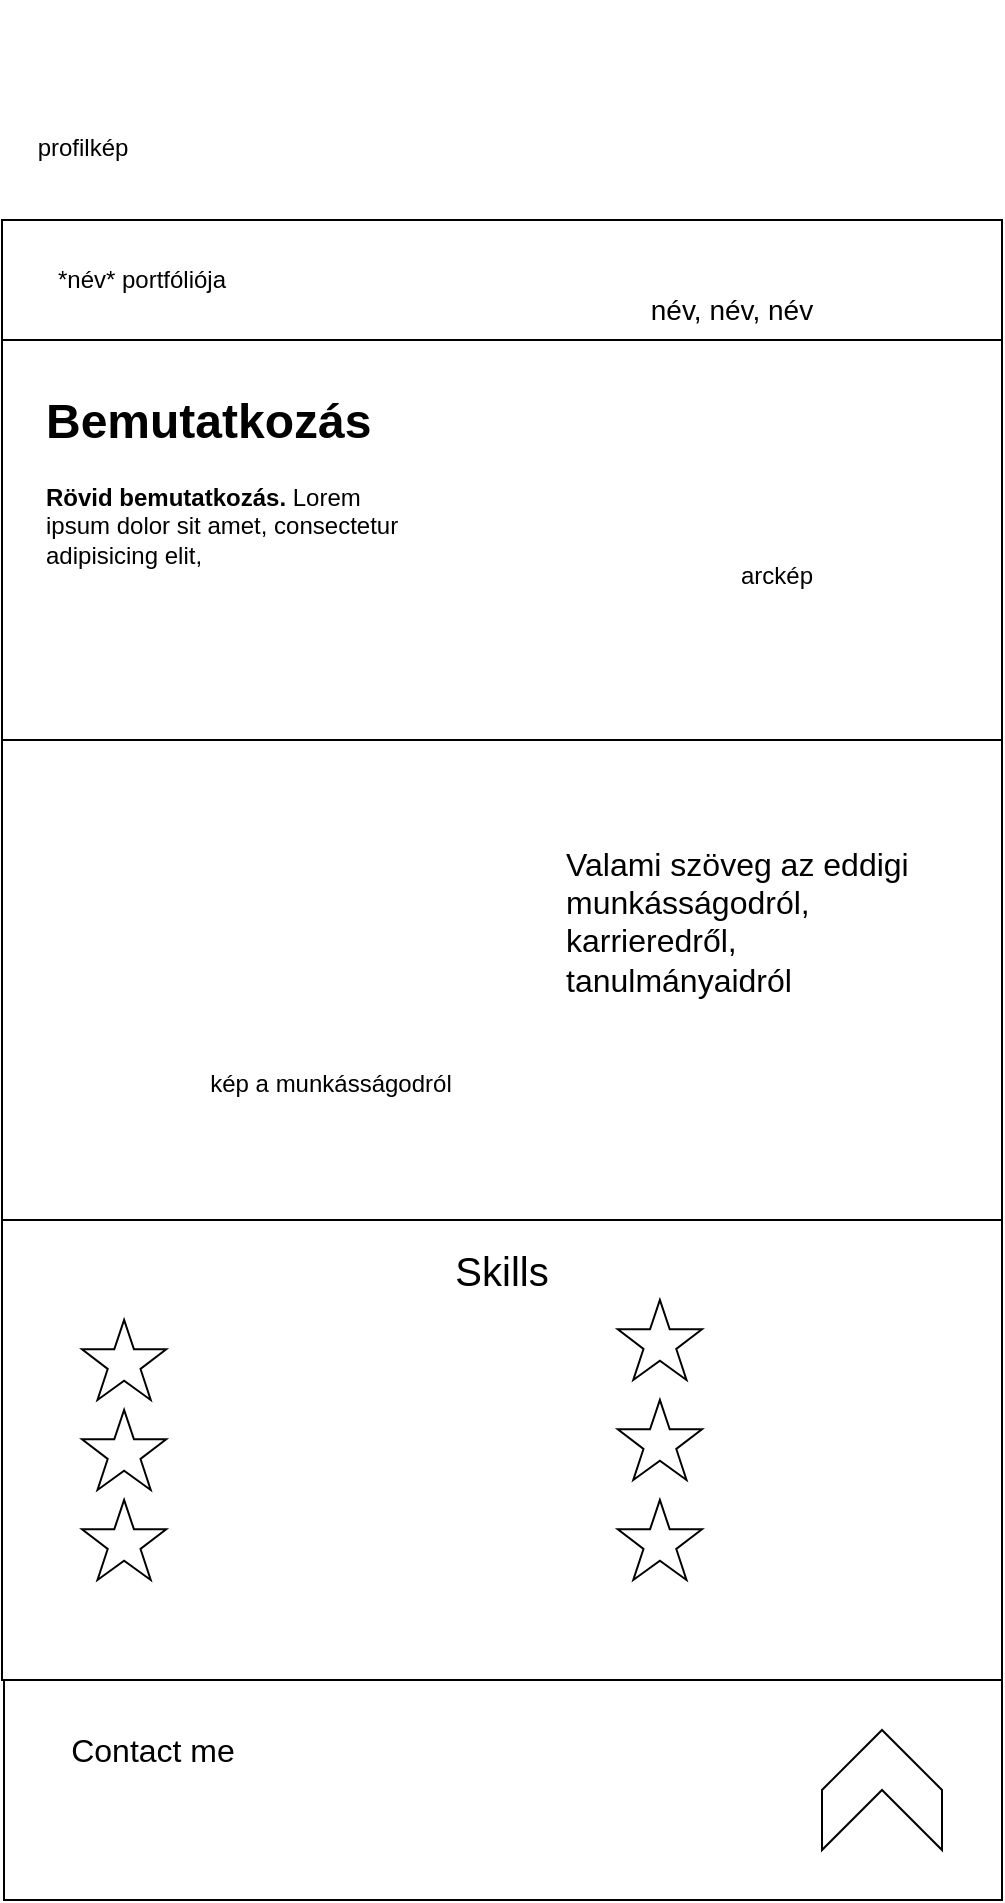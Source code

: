 <mxfile version="24.7.14">
  <diagram name="Page-1" id="2fm7KJkXDYSFjZ5mcsMK">
    <mxGraphModel dx="1164" dy="759" grid="1" gridSize="10" guides="1" tooltips="1" connect="1" arrows="1" fold="1" page="1" pageScale="1" pageWidth="850" pageHeight="1100" math="0" shadow="0">
      <root>
        <mxCell id="0" />
        <mxCell id="1" parent="0" />
        <mxCell id="-fhmdInxY5s90_-VyyIb-1" value="" style="rounded=0;whiteSpace=wrap;html=1;" parent="1" vertex="1">
          <mxGeometry x="160" y="120" width="500" height="60" as="geometry" />
        </mxCell>
        <mxCell id="-fhmdInxY5s90_-VyyIb-3" value="*név* portfóliója" style="text;html=1;align=center;verticalAlign=middle;whiteSpace=wrap;rounded=0;" parent="1" vertex="1">
          <mxGeometry x="160" y="120" width="140" height="60" as="geometry" />
        </mxCell>
        <mxCell id="-fhmdInxY5s90_-VyyIb-4" value="név, név, név" style="text;html=1;align=center;verticalAlign=middle;whiteSpace=wrap;rounded=0;fontSize=14;" parent="1" vertex="1">
          <mxGeometry x="430" y="150" width="190" height="30" as="geometry" />
        </mxCell>
        <mxCell id="-fhmdInxY5s90_-VyyIb-5" value="" style="rounded=0;whiteSpace=wrap;html=1;" parent="1" vertex="1">
          <mxGeometry x="160" y="180" width="500" height="200" as="geometry" />
        </mxCell>
        <mxCell id="-fhmdInxY5s90_-VyyIb-8" value="arckép" style="shape=image;html=1;verticalAlign=top;verticalLabelPosition=bottom;labelBackgroundColor=#ffffff;imageAspect=0;aspect=fixed;image=https://cdn4.iconfinder.com/data/icons/evil-icons-user-interface/64/picture-128.png" parent="1" vertex="1">
          <mxGeometry x="510" y="210" width="74" height="74" as="geometry" />
        </mxCell>
        <mxCell id="-fhmdInxY5s90_-VyyIb-9" value="&lt;h1 style=&quot;margin-top: 0px;&quot;&gt;Bemutatkozás&lt;br&gt;&lt;/h1&gt;&lt;p&gt;&lt;b&gt;Rövid bemutatkozás.&lt;/b&gt; Lorem ipsum dolor sit amet, consectetur adipisicing elit,&lt;br&gt;&lt;/p&gt;" style="text;html=1;whiteSpace=wrap;overflow=hidden;rounded=0;" parent="1" vertex="1">
          <mxGeometry x="180" y="200" width="180" height="120" as="geometry" />
        </mxCell>
        <mxCell id="-fhmdInxY5s90_-VyyIb-10" value="&lt;div&gt;profilkép&lt;/div&gt;" style="shape=image;html=1;verticalAlign=top;verticalLabelPosition=bottom;labelBackgroundColor=#ffffff;imageAspect=0;aspect=fixed;image=https://cdn1.iconfinder.com/data/icons/social-media-outline-6/128/SocialMedia_Instagram-Outline-128.png" parent="1" vertex="1">
          <mxGeometry x="170" y="10" width="60" height="60" as="geometry" />
        </mxCell>
        <mxCell id="-fhmdInxY5s90_-VyyIb-11" value="" style="rounded=0;whiteSpace=wrap;html=1;" parent="1" vertex="1">
          <mxGeometry x="160" y="380" width="500" height="240" as="geometry" />
        </mxCell>
        <mxCell id="-fhmdInxY5s90_-VyyIb-12" value="&lt;p style=&quot;font-size: 16px;&quot;&gt;&lt;font style=&quot;font-size: 16px;&quot;&gt;Valami szöveg az eddigi munkásságodról, karrieredről, tanulmányaidról&lt;br&gt;&lt;/font&gt;&lt;/p&gt;" style="text;html=1;whiteSpace=wrap;overflow=hidden;rounded=0;" parent="1" vertex="1">
          <mxGeometry x="440" y="410" width="180" height="160" as="geometry" />
        </mxCell>
        <mxCell id="-fhmdInxY5s90_-VyyIb-13" value="kép a munkásságodról" style="shape=image;html=1;verticalAlign=top;verticalLabelPosition=bottom;labelBackgroundColor=#ffffff;imageAspect=0;aspect=fixed;image=https://cdn4.iconfinder.com/data/icons/evil-icons-user-interface/64/picture-128.png" parent="1" vertex="1">
          <mxGeometry x="260" y="410" width="128" height="128" as="geometry" />
        </mxCell>
        <mxCell id="-fhmdInxY5s90_-VyyIb-14" value="" style="rounded=0;whiteSpace=wrap;html=1;" parent="1" vertex="1">
          <mxGeometry x="160" y="620" width="500" height="230" as="geometry" />
        </mxCell>
        <mxCell id="-fhmdInxY5s90_-VyyIb-15" value="Skills" style="text;html=1;align=center;verticalAlign=middle;whiteSpace=wrap;rounded=0;fontSize=20;" parent="1" vertex="1">
          <mxGeometry x="340" y="630" width="140" height="30" as="geometry" />
        </mxCell>
        <mxCell id="-fhmdInxY5s90_-VyyIb-16" value="" style="verticalLabelPosition=bottom;verticalAlign=top;html=1;shape=mxgraph.basic.star" parent="1" vertex="1">
          <mxGeometry x="200" y="670" width="42.11" height="40" as="geometry" />
        </mxCell>
        <mxCell id="-fhmdInxY5s90_-VyyIb-17" value="" style="verticalLabelPosition=bottom;verticalAlign=top;html=1;shape=mxgraph.basic.star" parent="1" vertex="1">
          <mxGeometry x="200" y="715" width="42.11" height="40" as="geometry" />
        </mxCell>
        <mxCell id="-fhmdInxY5s90_-VyyIb-18" value="" style="verticalLabelPosition=bottom;verticalAlign=top;html=1;shape=mxgraph.basic.star" parent="1" vertex="1">
          <mxGeometry x="200" y="760" width="42.11" height="40" as="geometry" />
        </mxCell>
        <mxCell id="-fhmdInxY5s90_-VyyIb-19" value="" style="verticalLabelPosition=bottom;verticalAlign=top;html=1;shape=mxgraph.basic.star" parent="1" vertex="1">
          <mxGeometry x="467.89" y="660" width="42.11" height="40" as="geometry" />
        </mxCell>
        <mxCell id="-fhmdInxY5s90_-VyyIb-20" value="" style="verticalLabelPosition=bottom;verticalAlign=top;html=1;shape=mxgraph.basic.star" parent="1" vertex="1">
          <mxGeometry x="467.89" y="710" width="42.11" height="40" as="geometry" />
        </mxCell>
        <mxCell id="-fhmdInxY5s90_-VyyIb-21" value="" style="verticalLabelPosition=bottom;verticalAlign=top;html=1;shape=mxgraph.basic.star" parent="1" vertex="1">
          <mxGeometry x="467.89" y="760" width="42.11" height="40" as="geometry" />
        </mxCell>
        <mxCell id="-fhmdInxY5s90_-VyyIb-24" value="" style="rounded=0;whiteSpace=wrap;html=1;" parent="1" vertex="1">
          <mxGeometry x="161" y="850" width="499" height="110" as="geometry" />
        </mxCell>
        <mxCell id="-fhmdInxY5s90_-VyyIb-25" value="&lt;font style=&quot;font-size: 16px;&quot;&gt;Contact me&lt;br&gt;&lt;/font&gt;" style="text;html=1;align=center;verticalAlign=middle;whiteSpace=wrap;rounded=0;" parent="1" vertex="1">
          <mxGeometry x="191" y="870" width="89" height="30" as="geometry" />
        </mxCell>
        <mxCell id="-fhmdInxY5s90_-VyyIb-33" value="" style="html=1;shadow=0;dashed=0;align=center;verticalAlign=middle;shape=mxgraph.arrows2.arrow;dy=0;dx=30;notch=30;rotation=-90;" parent="1" vertex="1">
          <mxGeometry x="570" y="875" width="60" height="60" as="geometry" />
        </mxCell>
        <mxCell id="bDYwQql_BcYnzFzaNHes-1" value="" style="shape=image;html=1;verticalAlign=top;verticalLabelPosition=bottom;labelBackgroundColor=#ffffff;imageAspect=0;aspect=fixed;image=https://cdn2.iconfinder.com/data/icons/user-interface-ui-1-set/64/link-chain-hyperlink-linked-internet-128.png" vertex="1" parent="1">
          <mxGeometry x="290" y="865" width="35" height="35" as="geometry" />
        </mxCell>
        <mxCell id="bDYwQql_BcYnzFzaNHes-2" value="" style="shape=image;html=1;verticalAlign=top;verticalLabelPosition=bottom;labelBackgroundColor=#ffffff;imageAspect=0;aspect=fixed;image=https://cdn2.iconfinder.com/data/icons/user-interface-ui-1-set/64/link-chain-hyperlink-linked-internet-128.png" vertex="1" parent="1">
          <mxGeometry x="290" y="910" width="35" height="35" as="geometry" />
        </mxCell>
        <mxCell id="bDYwQql_BcYnzFzaNHes-3" value="" style="shape=image;html=1;verticalAlign=top;verticalLabelPosition=bottom;labelBackgroundColor=#ffffff;imageAspect=0;aspect=fixed;image=https://cdn2.iconfinder.com/data/icons/user-interface-ui-1-set/64/link-chain-hyperlink-linked-internet-128.png" vertex="1" parent="1">
          <mxGeometry x="325" y="910" width="35" height="35" as="geometry" />
        </mxCell>
        <mxCell id="bDYwQql_BcYnzFzaNHes-4" value="" style="shape=image;html=1;verticalAlign=top;verticalLabelPosition=bottom;labelBackgroundColor=#ffffff;imageAspect=0;aspect=fixed;image=https://cdn2.iconfinder.com/data/icons/user-interface-ui-1-set/64/link-chain-hyperlink-linked-internet-128.png" vertex="1" parent="1">
          <mxGeometry x="325" y="865" width="35" height="35" as="geometry" />
        </mxCell>
      </root>
    </mxGraphModel>
  </diagram>
</mxfile>
